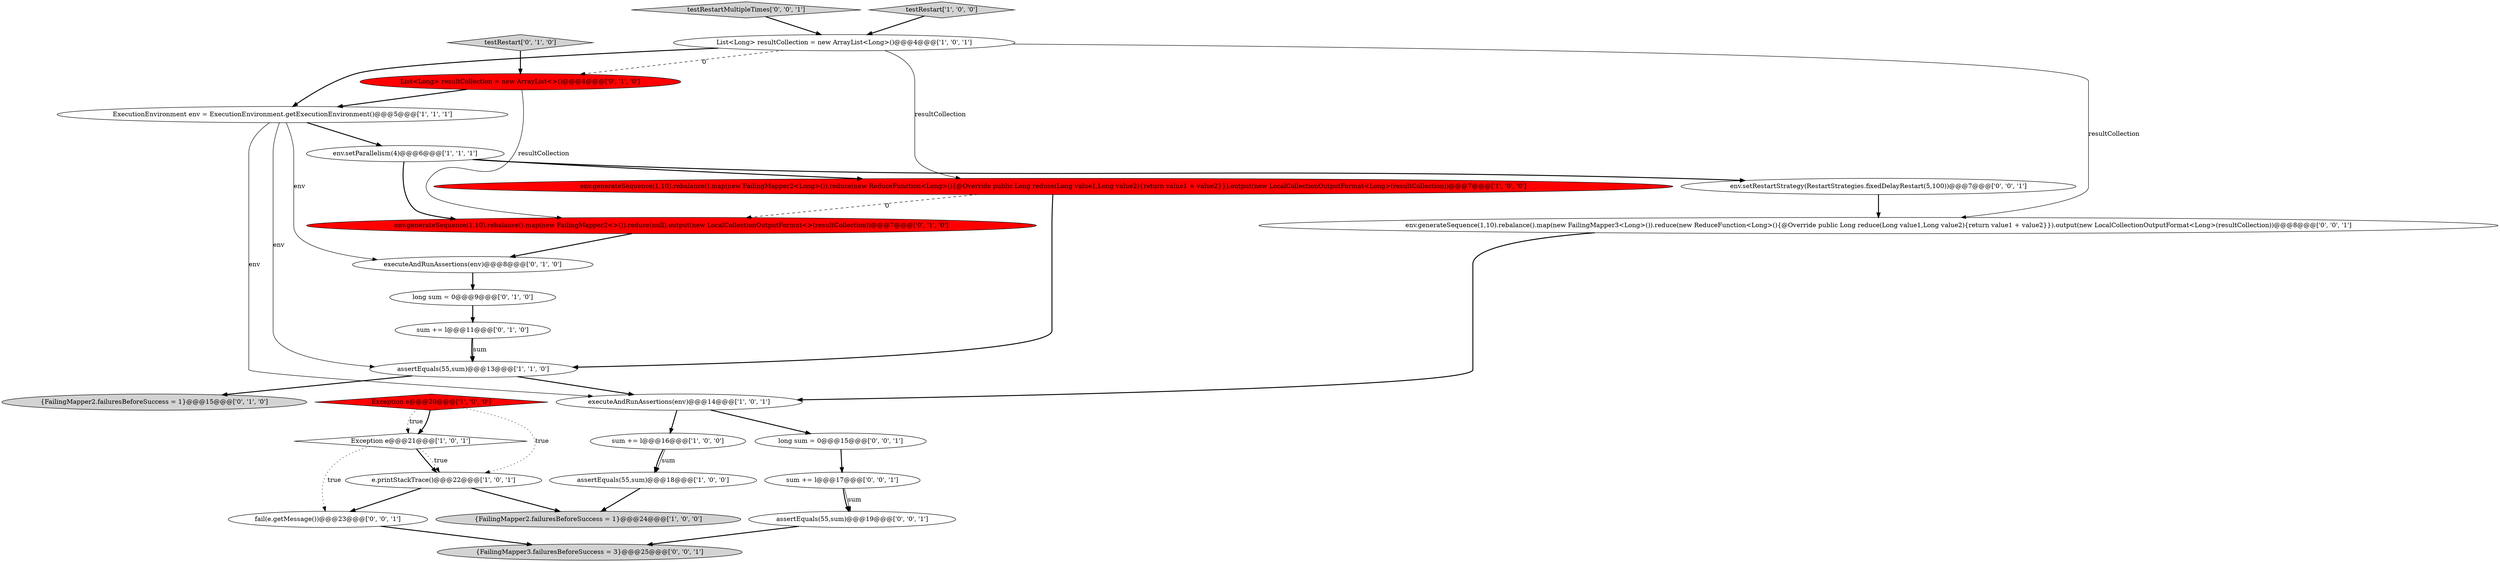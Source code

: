 digraph {
22 [style = filled, label = "long sum = 0@@@15@@@['0', '0', '1']", fillcolor = white, shape = ellipse image = "AAA0AAABBB3BBB"];
23 [style = filled, label = "testRestartMultipleTimes['0', '0', '1']", fillcolor = lightgray, shape = diamond image = "AAA0AAABBB3BBB"];
1 [style = filled, label = "Exception e@@@21@@@['1', '0', '1']", fillcolor = white, shape = diamond image = "AAA0AAABBB1BBB"];
15 [style = filled, label = "List<Long> resultCollection = new ArrayList<>()@@@4@@@['0', '1', '0']", fillcolor = red, shape = ellipse image = "AAA1AAABBB2BBB"];
27 [style = filled, label = "env.generateSequence(1,10).rebalance().map(new FailingMapper3<Long>()).reduce(new ReduceFunction<Long>(){@Override public Long reduce(Long value1,Long value2){return value1 + value2}}).output(new LocalCollectionOutputFormat<Long>(resultCollection))@@@8@@@['0', '0', '1']", fillcolor = white, shape = ellipse image = "AAA0AAABBB3BBB"];
5 [style = filled, label = "List<Long> resultCollection = new ArrayList<Long>()@@@4@@@['1', '0', '1']", fillcolor = white, shape = ellipse image = "AAA0AAABBB1BBB"];
25 [style = filled, label = "sum += l@@@17@@@['0', '0', '1']", fillcolor = white, shape = ellipse image = "AAA0AAABBB3BBB"];
7 [style = filled, label = "Exception e@@@20@@@['1', '0', '0']", fillcolor = red, shape = diamond image = "AAA1AAABBB1BBB"];
14 [style = filled, label = "long sum = 0@@@9@@@['0', '1', '0']", fillcolor = white, shape = ellipse image = "AAA0AAABBB2BBB"];
2 [style = filled, label = "ExecutionEnvironment env = ExecutionEnvironment.getExecutionEnvironment()@@@5@@@['1', '1', '1']", fillcolor = white, shape = ellipse image = "AAA0AAABBB1BBB"];
9 [style = filled, label = "sum += l@@@16@@@['1', '0', '0']", fillcolor = white, shape = ellipse image = "AAA0AAABBB1BBB"];
0 [style = filled, label = "env.generateSequence(1,10).rebalance().map(new FailingMapper2<Long>()).reduce(new ReduceFunction<Long>(){@Override public Long reduce(Long value1,Long value2){return value1 + value2}}).output(new LocalCollectionOutputFormat<Long>(resultCollection))@@@7@@@['1', '0', '0']", fillcolor = red, shape = ellipse image = "AAA1AAABBB1BBB"];
21 [style = filled, label = "env.setRestartStrategy(RestartStrategies.fixedDelayRestart(5,100))@@@7@@@['0', '0', '1']", fillcolor = white, shape = ellipse image = "AAA0AAABBB3BBB"];
24 [style = filled, label = "{FailingMapper3.failuresBeforeSuccess = 3}@@@25@@@['0', '0', '1']", fillcolor = lightgray, shape = ellipse image = "AAA0AAABBB3BBB"];
12 [style = filled, label = "env.setParallelism(4)@@@6@@@['1', '1', '1']", fillcolor = white, shape = ellipse image = "AAA0AAABBB1BBB"];
17 [style = filled, label = "{FailingMapper2.failuresBeforeSuccess = 1}@@@15@@@['0', '1', '0']", fillcolor = lightgray, shape = ellipse image = "AAA0AAABBB2BBB"];
11 [style = filled, label = "{FailingMapper2.failuresBeforeSuccess = 1}@@@24@@@['1', '0', '0']", fillcolor = lightgray, shape = ellipse image = "AAA0AAABBB1BBB"];
3 [style = filled, label = "e.printStackTrace()@@@22@@@['1', '0', '1']", fillcolor = white, shape = ellipse image = "AAA0AAABBB1BBB"];
4 [style = filled, label = "executeAndRunAssertions(env)@@@14@@@['1', '0', '1']", fillcolor = white, shape = ellipse image = "AAA0AAABBB1BBB"];
8 [style = filled, label = "testRestart['1', '0', '0']", fillcolor = lightgray, shape = diamond image = "AAA0AAABBB1BBB"];
26 [style = filled, label = "assertEquals(55,sum)@@@19@@@['0', '0', '1']", fillcolor = white, shape = ellipse image = "AAA0AAABBB3BBB"];
18 [style = filled, label = "executeAndRunAssertions(env)@@@8@@@['0', '1', '0']", fillcolor = white, shape = ellipse image = "AAA0AAABBB2BBB"];
10 [style = filled, label = "assertEquals(55,sum)@@@18@@@['1', '0', '0']", fillcolor = white, shape = ellipse image = "AAA0AAABBB1BBB"];
19 [style = filled, label = "testRestart['0', '1', '0']", fillcolor = lightgray, shape = diamond image = "AAA0AAABBB2BBB"];
6 [style = filled, label = "assertEquals(55,sum)@@@13@@@['1', '1', '0']", fillcolor = white, shape = ellipse image = "AAA0AAABBB1BBB"];
16 [style = filled, label = "env.generateSequence(1,10).rebalance().map(new FailingMapper2<>()).reduce(null).output(new LocalCollectionOutputFormat<>(resultCollection))@@@7@@@['0', '1', '0']", fillcolor = red, shape = ellipse image = "AAA1AAABBB2BBB"];
20 [style = filled, label = "fail(e.getMessage())@@@23@@@['0', '0', '1']", fillcolor = white, shape = ellipse image = "AAA0AAABBB3BBB"];
13 [style = filled, label = "sum += l@@@11@@@['0', '1', '0']", fillcolor = white, shape = ellipse image = "AAA0AAABBB2BBB"];
6->17 [style = bold, label=""];
4->9 [style = bold, label=""];
22->25 [style = bold, label=""];
15->2 [style = bold, label=""];
16->18 [style = bold, label=""];
7->1 [style = bold, label=""];
23->5 [style = bold, label=""];
21->27 [style = bold, label=""];
0->6 [style = bold, label=""];
12->21 [style = bold, label=""];
25->26 [style = solid, label="sum"];
2->6 [style = solid, label="env"];
0->16 [style = dashed, label="0"];
1->3 [style = bold, label=""];
3->11 [style = bold, label=""];
13->6 [style = solid, label="sum"];
12->16 [style = bold, label=""];
9->10 [style = bold, label=""];
26->24 [style = bold, label=""];
12->0 [style = bold, label=""];
9->10 [style = solid, label="sum"];
2->4 [style = solid, label="env"];
2->12 [style = bold, label=""];
1->3 [style = dotted, label="true"];
6->4 [style = bold, label=""];
27->4 [style = bold, label=""];
5->2 [style = bold, label=""];
3->20 [style = bold, label=""];
15->16 [style = solid, label="resultCollection"];
8->5 [style = bold, label=""];
7->3 [style = dotted, label="true"];
25->26 [style = bold, label=""];
5->27 [style = solid, label="resultCollection"];
5->0 [style = solid, label="resultCollection"];
14->13 [style = bold, label=""];
13->6 [style = bold, label=""];
19->15 [style = bold, label=""];
20->24 [style = bold, label=""];
7->1 [style = dotted, label="true"];
5->15 [style = dashed, label="0"];
18->14 [style = bold, label=""];
4->22 [style = bold, label=""];
1->20 [style = dotted, label="true"];
2->18 [style = solid, label="env"];
10->11 [style = bold, label=""];
}
